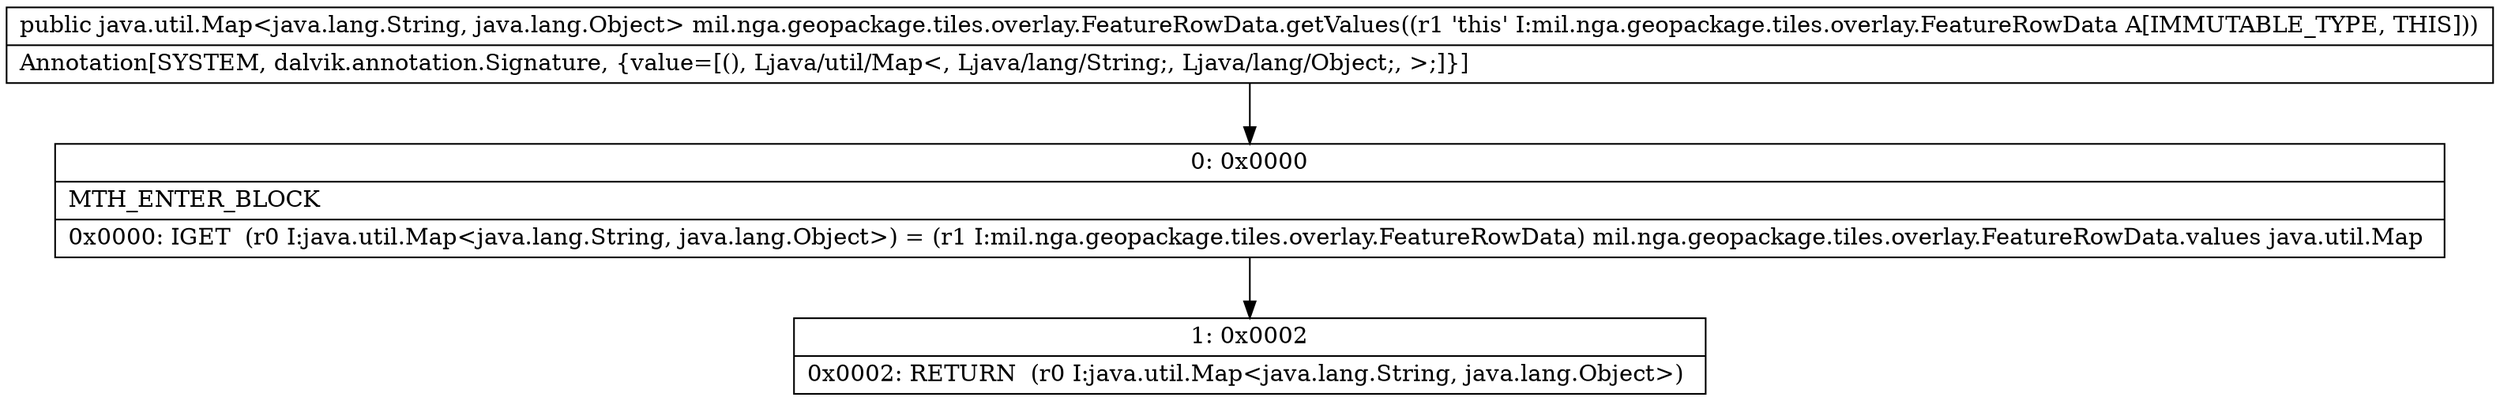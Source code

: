 digraph "CFG formil.nga.geopackage.tiles.overlay.FeatureRowData.getValues()Ljava\/util\/Map;" {
Node_0 [shape=record,label="{0\:\ 0x0000|MTH_ENTER_BLOCK\l|0x0000: IGET  (r0 I:java.util.Map\<java.lang.String, java.lang.Object\>) = (r1 I:mil.nga.geopackage.tiles.overlay.FeatureRowData) mil.nga.geopackage.tiles.overlay.FeatureRowData.values java.util.Map \l}"];
Node_1 [shape=record,label="{1\:\ 0x0002|0x0002: RETURN  (r0 I:java.util.Map\<java.lang.String, java.lang.Object\>) \l}"];
MethodNode[shape=record,label="{public java.util.Map\<java.lang.String, java.lang.Object\> mil.nga.geopackage.tiles.overlay.FeatureRowData.getValues((r1 'this' I:mil.nga.geopackage.tiles.overlay.FeatureRowData A[IMMUTABLE_TYPE, THIS]))  | Annotation[SYSTEM, dalvik.annotation.Signature, \{value=[(), Ljava\/util\/Map\<, Ljava\/lang\/String;, Ljava\/lang\/Object;, \>;]\}]\l}"];
MethodNode -> Node_0;
Node_0 -> Node_1;
}

